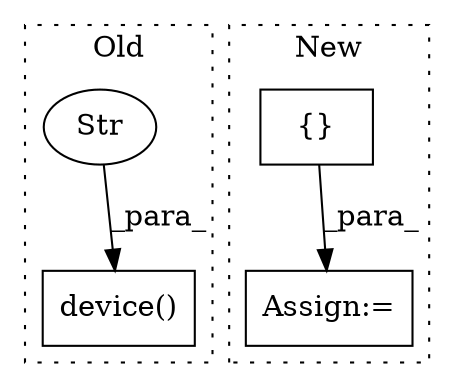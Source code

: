digraph G {
subgraph cluster0 {
1 [label="device()" a="75" s="644,692" l="13,1" shape="box"];
4 [label="Str" a="66" s="657" l="6" shape="ellipse"];
label = "Old";
style="dotted";
}
subgraph cluster1 {
2 [label="{}" a="59" s="1534,1534" l="2,1" shape="box"];
3 [label="Assign:=" a="68" s="1531" l="3" shape="box"];
label = "New";
style="dotted";
}
2 -> 3 [label="_para_"];
4 -> 1 [label="_para_"];
}
